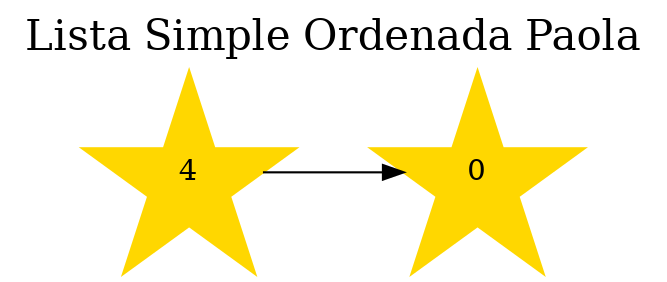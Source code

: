 digraph TableroPuntuacion {
 rankdir = LR; node[shape = star, fontcolor = black, style = filled, color = gold];graph[label = "Lista Simple Ordenada Paola", labelloc = t, fontsize = 20];Object0 [label = "0"];
Object1 [label = "4"];
Object1->Object0;
}
